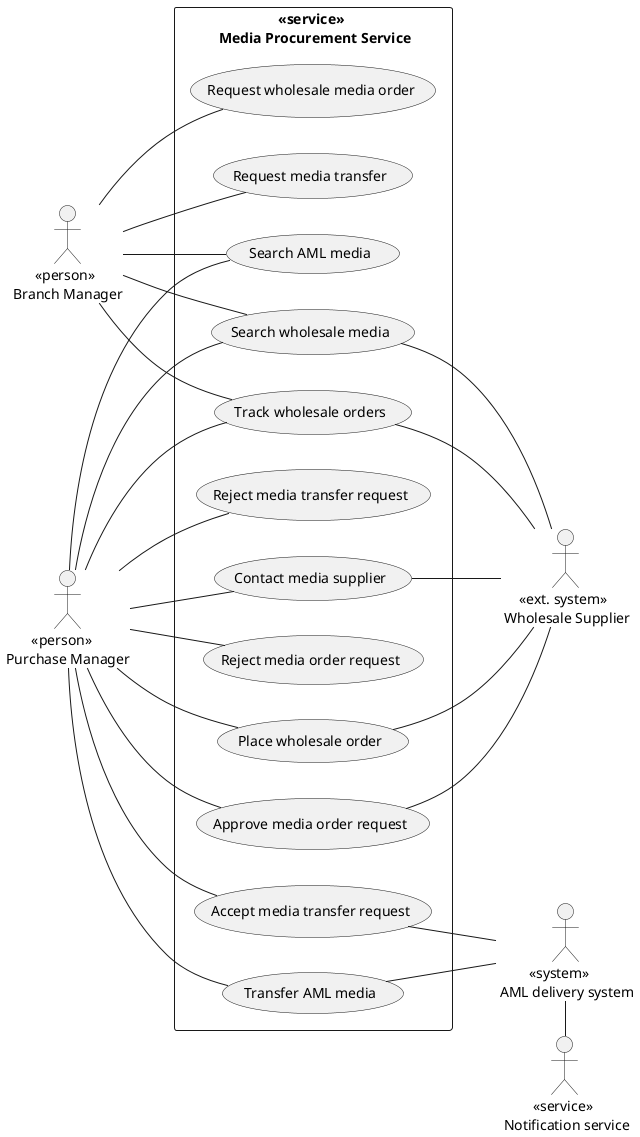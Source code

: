 @startuml media-procurement

left to right direction

rectangle "<<service>> \n Media Procurement Service" {
    (Search wholesale media) as search_wholesale
    (Place wholesale order) as order_wholesale
    (Track wholesale orders) as track_wholesale_orders
    (Request wholesale media order) as submit_media_order_form
    (Approve media order request) as approve_media_order_form
    (Reject media order request) as reject_media_order_form
    (Contact media supplier) as contact_supplier
    (Search AML media) as search_aml
    (Request media transfer) as request_media_transfer
    (Accept media transfer request) as accept_media_transfer
    (Reject media transfer request) as reject_media_transfer
    (Transfer AML media) as transfer_media

}

:      <<person>>\nBranch Manager: as branch_manager
:       <<person>>\nPurchase Manager: as purchase_manager
:     <<ext. system>>\n Wholesale Supplier: as supplier_system
:         <<system>>\n AML delivery system: as delivery_system
:         <<service>>\n Notification service: as notification_service

branch_manager -d- search_aml
branch_manager -d- search_wholesale
branch_manager -d- submit_media_order_form
branch_manager -d- request_media_transfer
branch_manager -d- track_wholesale_orders

purchase_manager -d- search_aml
purchase_manager -d- search_wholesale
purchase_manager -d- order_wholesale
purchase_manager -d- contact_supplier
purchase_manager -d- approve_media_order_form
purchase_manager -d- reject_media_order_form
purchase_manager -d- accept_media_transfer
purchase_manager -d- reject_media_transfer
purchase_manager -d- transfer_media
purchase_manager -d- track_wholesale_orders

supplier_system -u- search_wholesale
supplier_system -u- order_wholesale
supplier_system -u- contact_supplier
supplier_system -u- track_wholesale_orders
supplier_system -u- approve_media_order_form

delivery_system -u- transfer_media
delivery_system -u- accept_media_transfer
delivery_system -r- notification_service

@endumla